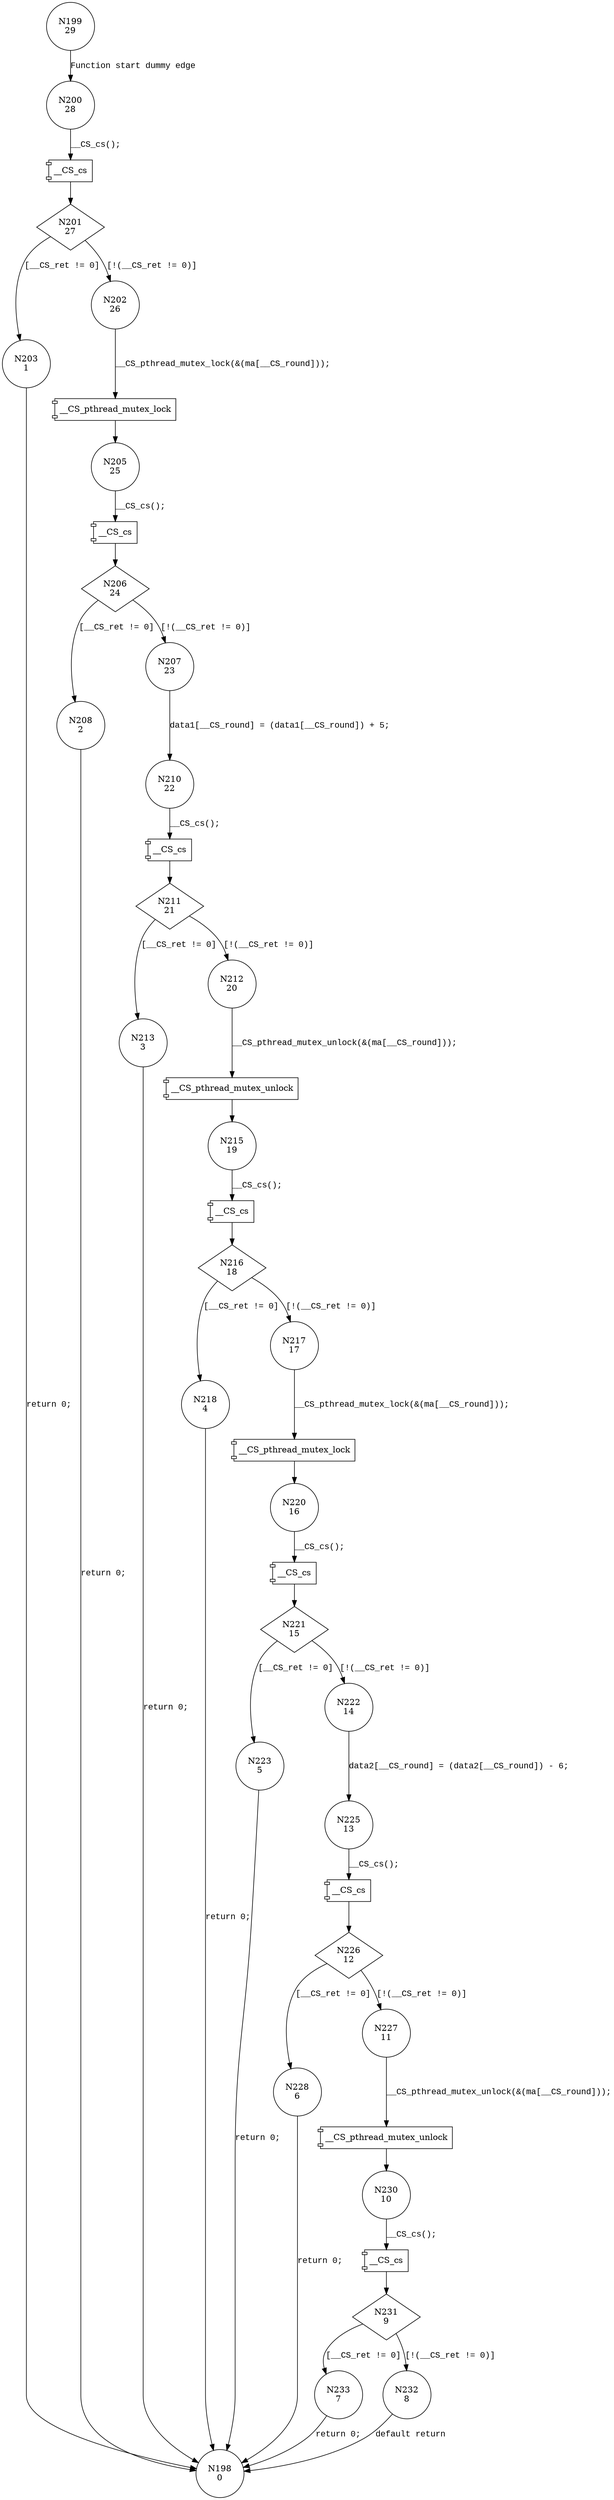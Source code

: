 digraph thread2 {
199 [shape="circle" label="N199\n29"]
200 [shape="circle" label="N200\n28"]
201 [shape="diamond" label="N201\n27"]
203 [shape="circle" label="N203\n1"]
202 [shape="circle" label="N202\n26"]
205 [shape="circle" label="N205\n25"]
206 [shape="diamond" label="N206\n24"]
208 [shape="circle" label="N208\n2"]
207 [shape="circle" label="N207\n23"]
210 [shape="circle" label="N210\n22"]
211 [shape="diamond" label="N211\n21"]
213 [shape="circle" label="N213\n3"]
212 [shape="circle" label="N212\n20"]
215 [shape="circle" label="N215\n19"]
216 [shape="diamond" label="N216\n18"]
218 [shape="circle" label="N218\n4"]
217 [shape="circle" label="N217\n17"]
220 [shape="circle" label="N220\n16"]
221 [shape="diamond" label="N221\n15"]
223 [shape="circle" label="N223\n5"]
222 [shape="circle" label="N222\n14"]
225 [shape="circle" label="N225\n13"]
226 [shape="diamond" label="N226\n12"]
228 [shape="circle" label="N228\n6"]
227 [shape="circle" label="N227\n11"]
230 [shape="circle" label="N230\n10"]
231 [shape="diamond" label="N231\n9"]
233 [shape="circle" label="N233\n7"]
232 [shape="circle" label="N232\n8"]
198 [shape="circle" label="N198\n0"]
199 -> 200 [label="Function start dummy edge" fontname="Courier New"]
100029 [shape="component" label="__CS_cs"]
200 -> 100029 [label="__CS_cs();" fontname="Courier New"]
100029 -> 201 [label="" fontname="Courier New"]
201 -> 203 [label="[__CS_ret != 0]" fontname="Courier New"]
201 -> 202 [label="[!(__CS_ret != 0)]" fontname="Courier New"]
100030 [shape="component" label="__CS_pthread_mutex_lock"]
202 -> 100030 [label="__CS_pthread_mutex_lock(&(ma[__CS_round]));" fontname="Courier New"]
100030 -> 205 [label="" fontname="Courier New"]
100031 [shape="component" label="__CS_cs"]
205 -> 100031 [label="__CS_cs();" fontname="Courier New"]
100031 -> 206 [label="" fontname="Courier New"]
206 -> 208 [label="[__CS_ret != 0]" fontname="Courier New"]
206 -> 207 [label="[!(__CS_ret != 0)]" fontname="Courier New"]
100032 [shape="component" label="__CS_cs"]
210 -> 100032 [label="__CS_cs();" fontname="Courier New"]
100032 -> 211 [label="" fontname="Courier New"]
211 -> 213 [label="[__CS_ret != 0]" fontname="Courier New"]
211 -> 212 [label="[!(__CS_ret != 0)]" fontname="Courier New"]
100033 [shape="component" label="__CS_pthread_mutex_unlock"]
212 -> 100033 [label="__CS_pthread_mutex_unlock(&(ma[__CS_round]));" fontname="Courier New"]
100033 -> 215 [label="" fontname="Courier New"]
100034 [shape="component" label="__CS_cs"]
215 -> 100034 [label="__CS_cs();" fontname="Courier New"]
100034 -> 216 [label="" fontname="Courier New"]
216 -> 218 [label="[__CS_ret != 0]" fontname="Courier New"]
216 -> 217 [label="[!(__CS_ret != 0)]" fontname="Courier New"]
100035 [shape="component" label="__CS_pthread_mutex_lock"]
217 -> 100035 [label="__CS_pthread_mutex_lock(&(ma[__CS_round]));" fontname="Courier New"]
100035 -> 220 [label="" fontname="Courier New"]
100036 [shape="component" label="__CS_cs"]
220 -> 100036 [label="__CS_cs();" fontname="Courier New"]
100036 -> 221 [label="" fontname="Courier New"]
221 -> 223 [label="[__CS_ret != 0]" fontname="Courier New"]
221 -> 222 [label="[!(__CS_ret != 0)]" fontname="Courier New"]
100037 [shape="component" label="__CS_cs"]
225 -> 100037 [label="__CS_cs();" fontname="Courier New"]
100037 -> 226 [label="" fontname="Courier New"]
226 -> 228 [label="[__CS_ret != 0]" fontname="Courier New"]
226 -> 227 [label="[!(__CS_ret != 0)]" fontname="Courier New"]
100038 [shape="component" label="__CS_pthread_mutex_unlock"]
227 -> 100038 [label="__CS_pthread_mutex_unlock(&(ma[__CS_round]));" fontname="Courier New"]
100038 -> 230 [label="" fontname="Courier New"]
100039 [shape="component" label="__CS_cs"]
230 -> 100039 [label="__CS_cs();" fontname="Courier New"]
100039 -> 231 [label="" fontname="Courier New"]
231 -> 233 [label="[__CS_ret != 0]" fontname="Courier New"]
231 -> 232 [label="[!(__CS_ret != 0)]" fontname="Courier New"]
233 -> 198 [label="return 0;" fontname="Courier New"]
223 -> 198 [label="return 0;" fontname="Courier New"]
213 -> 198 [label="return 0;" fontname="Courier New"]
203 -> 198 [label="return 0;" fontname="Courier New"]
207 -> 210 [label="data1[__CS_round] = (data1[__CS_round]) + 5;" fontname="Courier New"]
222 -> 225 [label="data2[__CS_round] = (data2[__CS_round]) - 6;" fontname="Courier New"]
232 -> 198 [label="default return" fontname="Courier New"]
228 -> 198 [label="return 0;" fontname="Courier New"]
218 -> 198 [label="return 0;" fontname="Courier New"]
208 -> 198 [label="return 0;" fontname="Courier New"]
}